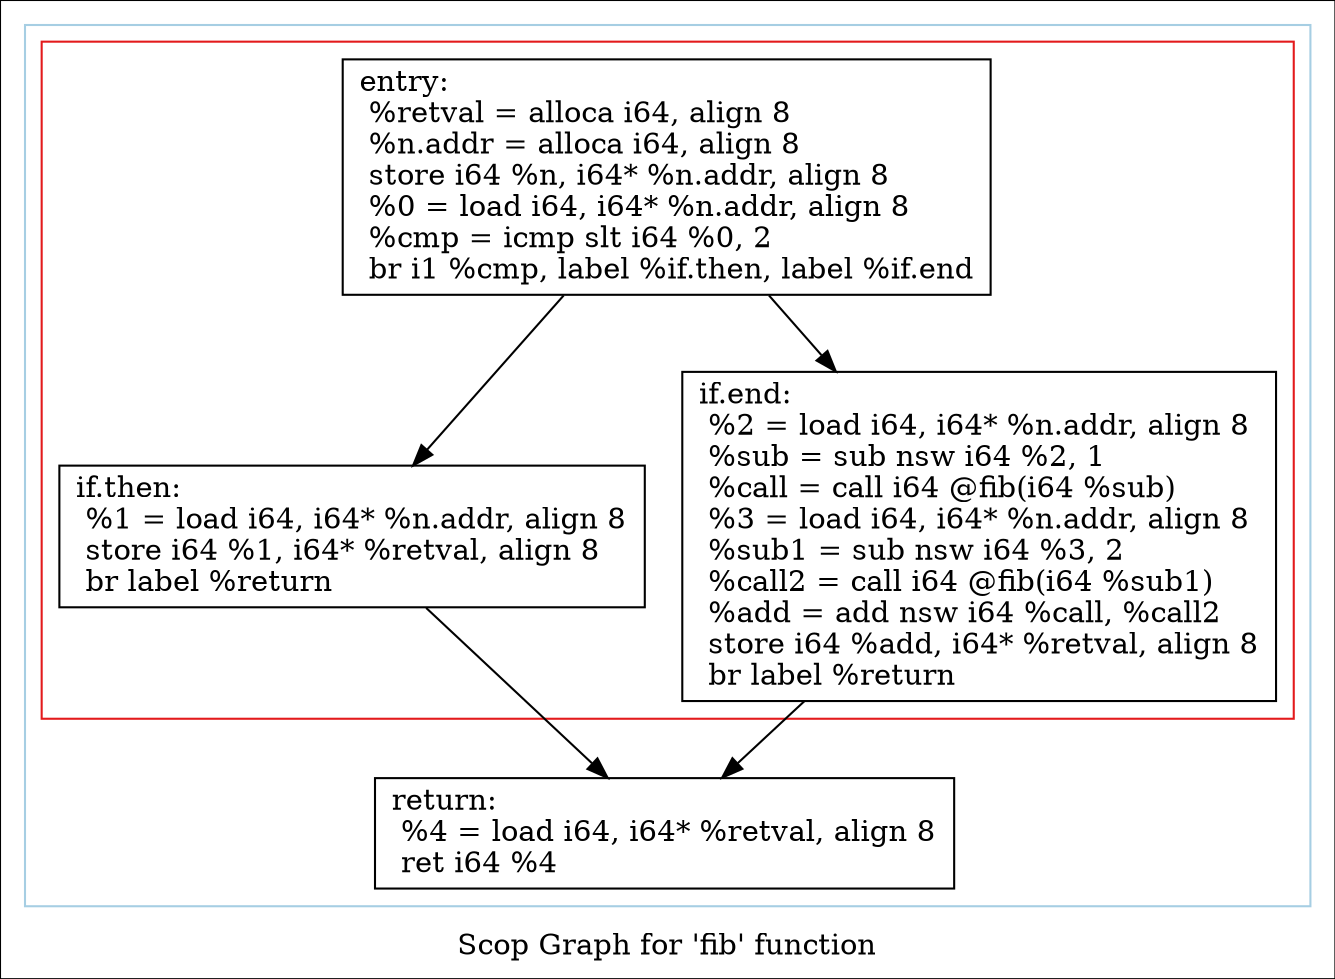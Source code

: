 digraph "Scop Graph for 'fib' function" {
	label="Scop Graph for 'fib' function";

	Node0x1114c20 [shape=record,label="{entry:\l  %retval = alloca i64, align 8\l  %n.addr = alloca i64, align 8\l  store i64 %n, i64* %n.addr, align 8\l  %0 = load i64, i64* %n.addr, align 8\l  %cmp = icmp slt i64 %0, 2\l  br i1 %cmp, label %if.then, label %if.end\l}"];
	Node0x1114c20 -> Node0x111d640;
	Node0x1114c20 -> Node0x111d750;
	Node0x111d640 [shape=record,label="{if.then:                                          \l  %1 = load i64, i64* %n.addr, align 8\l  store i64 %1, i64* %retval, align 8\l  br label %return\l}"];
	Node0x111d640 -> Node0x111e1e0;
	Node0x111e1e0 [shape=record,label="{return:                                           \l  %4 = load i64, i64* %retval, align 8\l  ret i64 %4\l}"];
	Node0x111d750 [shape=record,label="{if.end:                                           \l  %2 = load i64, i64* %n.addr, align 8\l  %sub = sub nsw i64 %2, 1\l  %call = call i64 @fib(i64 %sub)\l  %3 = load i64, i64* %n.addr, align 8\l  %sub1 = sub nsw i64 %3, 2\l  %call2 = call i64 @fib(i64 %sub1)\l  %add = add nsw i64 %call, %call2\l  store i64 %add, i64* %retval, align 8\l  br label %return\l}"];
	Node0x111d750 -> Node0x111e1e0;
	colorscheme = "paired12"
        subgraph cluster_0x10f0800 {
          label = "";
          style = solid;
          color = 1
          subgraph cluster_0x111adf0 {
            label = "";
            style = solid;
            color = 6
            Node0x1114c20;
            Node0x111d640;
            Node0x111d750;
          }
          Node0x111e1e0;
        }
}
